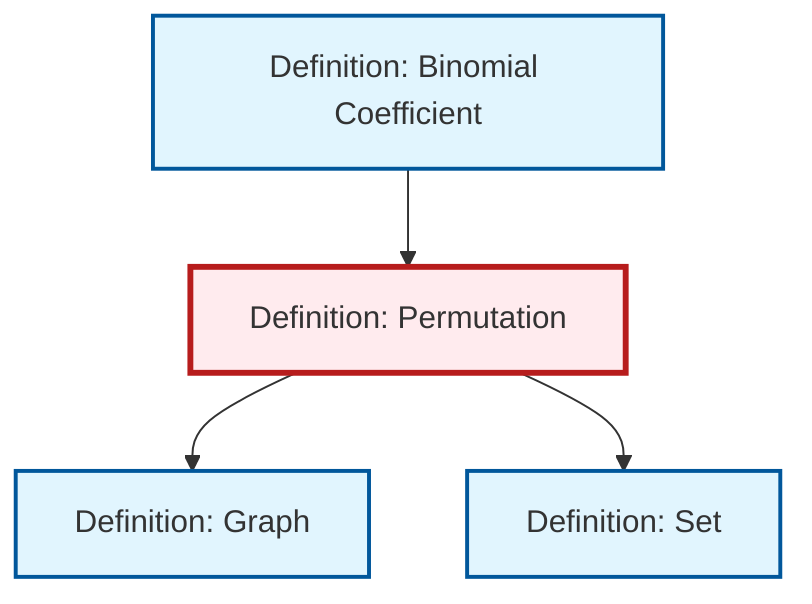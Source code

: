 graph TD
    classDef definition fill:#e1f5fe,stroke:#01579b,stroke-width:2px
    classDef theorem fill:#f3e5f5,stroke:#4a148c,stroke-width:2px
    classDef axiom fill:#fff3e0,stroke:#e65100,stroke-width:2px
    classDef example fill:#e8f5e9,stroke:#1b5e20,stroke-width:2px
    classDef current fill:#ffebee,stroke:#b71c1c,stroke-width:3px
    def-set["Definition: Set"]:::definition
    def-permutation["Definition: Permutation"]:::definition
    def-graph["Definition: Graph"]:::definition
    def-binomial-coefficient["Definition: Binomial Coefficient"]:::definition
    def-binomial-coefficient --> def-permutation
    def-permutation --> def-graph
    def-permutation --> def-set
    class def-permutation current